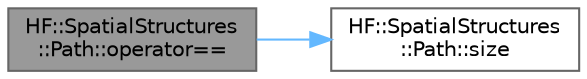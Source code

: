 digraph "HF::SpatialStructures::Path::operator=="
{
 // LATEX_PDF_SIZE
  bgcolor="transparent";
  edge [fontname=Helvetica,fontsize=10,labelfontname=Helvetica,labelfontsize=10];
  node [fontname=Helvetica,fontsize=10,shape=box,height=0.2,width=0.4];
  rankdir="LR";
  Node1 [label="HF::SpatialStructures\l::Path::operator==",height=0.2,width=0.4,color="gray40", fillcolor="grey60", style="filled", fontcolor="black",tooltip="Determine if this path is identical to p2."];
  Node1 -> Node2 [color="steelblue1",style="solid"];
  Node2 [label="HF::SpatialStructures\l::Path::size",height=0.2,width=0.4,color="grey40", fillcolor="white", style="filled",URL="$a02083.html#a28f61f0f57b38a5249a11a725d9d692b",tooltip="Determine how many nodes are in this path."];
}
